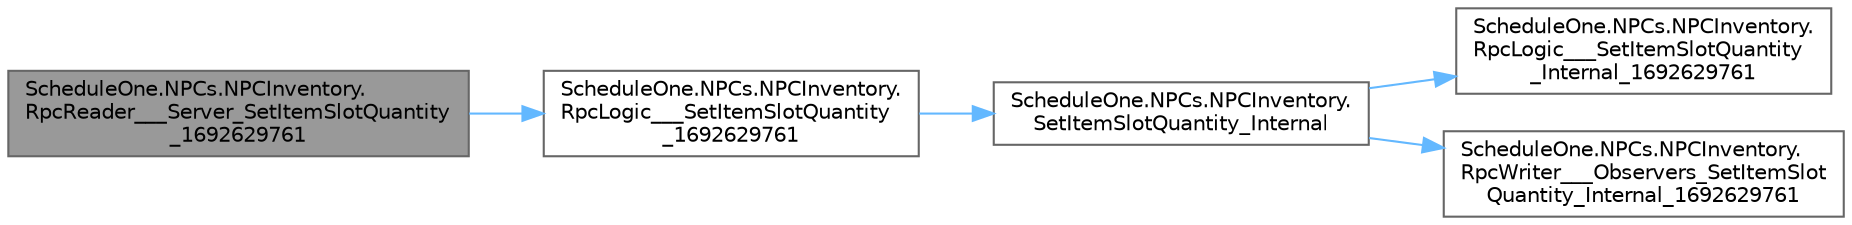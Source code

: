 digraph "ScheduleOne.NPCs.NPCInventory.RpcReader___Server_SetItemSlotQuantity_1692629761"
{
 // LATEX_PDF_SIZE
  bgcolor="transparent";
  edge [fontname=Helvetica,fontsize=10,labelfontname=Helvetica,labelfontsize=10];
  node [fontname=Helvetica,fontsize=10,shape=box,height=0.2,width=0.4];
  rankdir="LR";
  Node1 [id="Node000001",label="ScheduleOne.NPCs.NPCInventory.\lRpcReader___Server_SetItemSlotQuantity\l_1692629761",height=0.2,width=0.4,color="gray40", fillcolor="grey60", style="filled", fontcolor="black",tooltip=" "];
  Node1 -> Node2 [id="edge1_Node000001_Node000002",color="steelblue1",style="solid",tooltip=" "];
  Node2 [id="Node000002",label="ScheduleOne.NPCs.NPCInventory.\lRpcLogic___SetItemSlotQuantity\l_1692629761",height=0.2,width=0.4,color="grey40", fillcolor="white", style="filled",URL="$class_schedule_one_1_1_n_p_cs_1_1_n_p_c_inventory.html#a37f2ad58acc3ac16fc9c38f1c80dd405",tooltip=" "];
  Node2 -> Node3 [id="edge2_Node000002_Node000003",color="steelblue1",style="solid",tooltip=" "];
  Node3 [id="Node000003",label="ScheduleOne.NPCs.NPCInventory.\lSetItemSlotQuantity_Internal",height=0.2,width=0.4,color="grey40", fillcolor="white", style="filled",URL="$class_schedule_one_1_1_n_p_cs_1_1_n_p_c_inventory.html#ae6c58b7b91fa46672fbb5947474d1023",tooltip=" "];
  Node3 -> Node4 [id="edge3_Node000003_Node000004",color="steelblue1",style="solid",tooltip=" "];
  Node4 [id="Node000004",label="ScheduleOne.NPCs.NPCInventory.\lRpcLogic___SetItemSlotQuantity\l_Internal_1692629761",height=0.2,width=0.4,color="grey40", fillcolor="white", style="filled",URL="$class_schedule_one_1_1_n_p_cs_1_1_n_p_c_inventory.html#a2da247a448728ab5951eeb5e82cfc055",tooltip=" "];
  Node3 -> Node5 [id="edge4_Node000003_Node000005",color="steelblue1",style="solid",tooltip=" "];
  Node5 [id="Node000005",label="ScheduleOne.NPCs.NPCInventory.\lRpcWriter___Observers_SetItemSlot\lQuantity_Internal_1692629761",height=0.2,width=0.4,color="grey40", fillcolor="white", style="filled",URL="$class_schedule_one_1_1_n_p_cs_1_1_n_p_c_inventory.html#aeb920257ed6b6486e58409429e409064",tooltip=" "];
}
